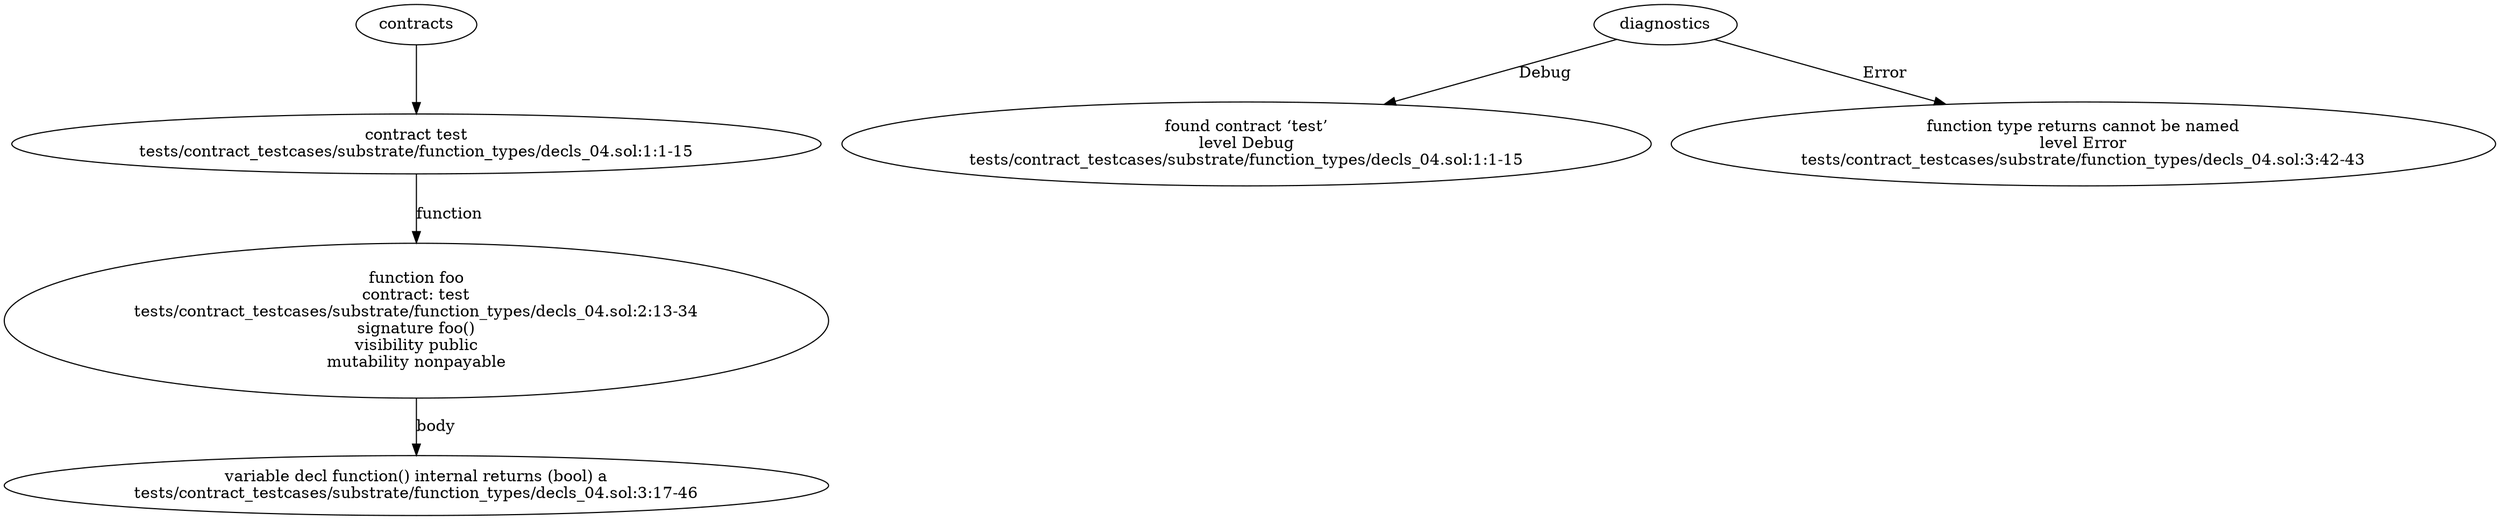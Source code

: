 strict digraph "tests/contract_testcases/substrate/function_types/decls_04.sol" {
	contract [label="contract test\ntests/contract_testcases/substrate/function_types/decls_04.sol:1:1-15"]
	foo [label="function foo\ncontract: test\ntests/contract_testcases/substrate/function_types/decls_04.sol:2:13-34\nsignature foo()\nvisibility public\nmutability nonpayable"]
	var_decl [label="variable decl function() internal returns (bool) a\ntests/contract_testcases/substrate/function_types/decls_04.sol:3:17-46"]
	diagnostic [label="found contract ‘test’\nlevel Debug\ntests/contract_testcases/substrate/function_types/decls_04.sol:1:1-15"]
	diagnostic_6 [label="function type returns cannot be named\nlevel Error\ntests/contract_testcases/substrate/function_types/decls_04.sol:3:42-43"]
	contracts -> contract
	contract -> foo [label="function"]
	foo -> var_decl [label="body"]
	diagnostics -> diagnostic [label="Debug"]
	diagnostics -> diagnostic_6 [label="Error"]
}
